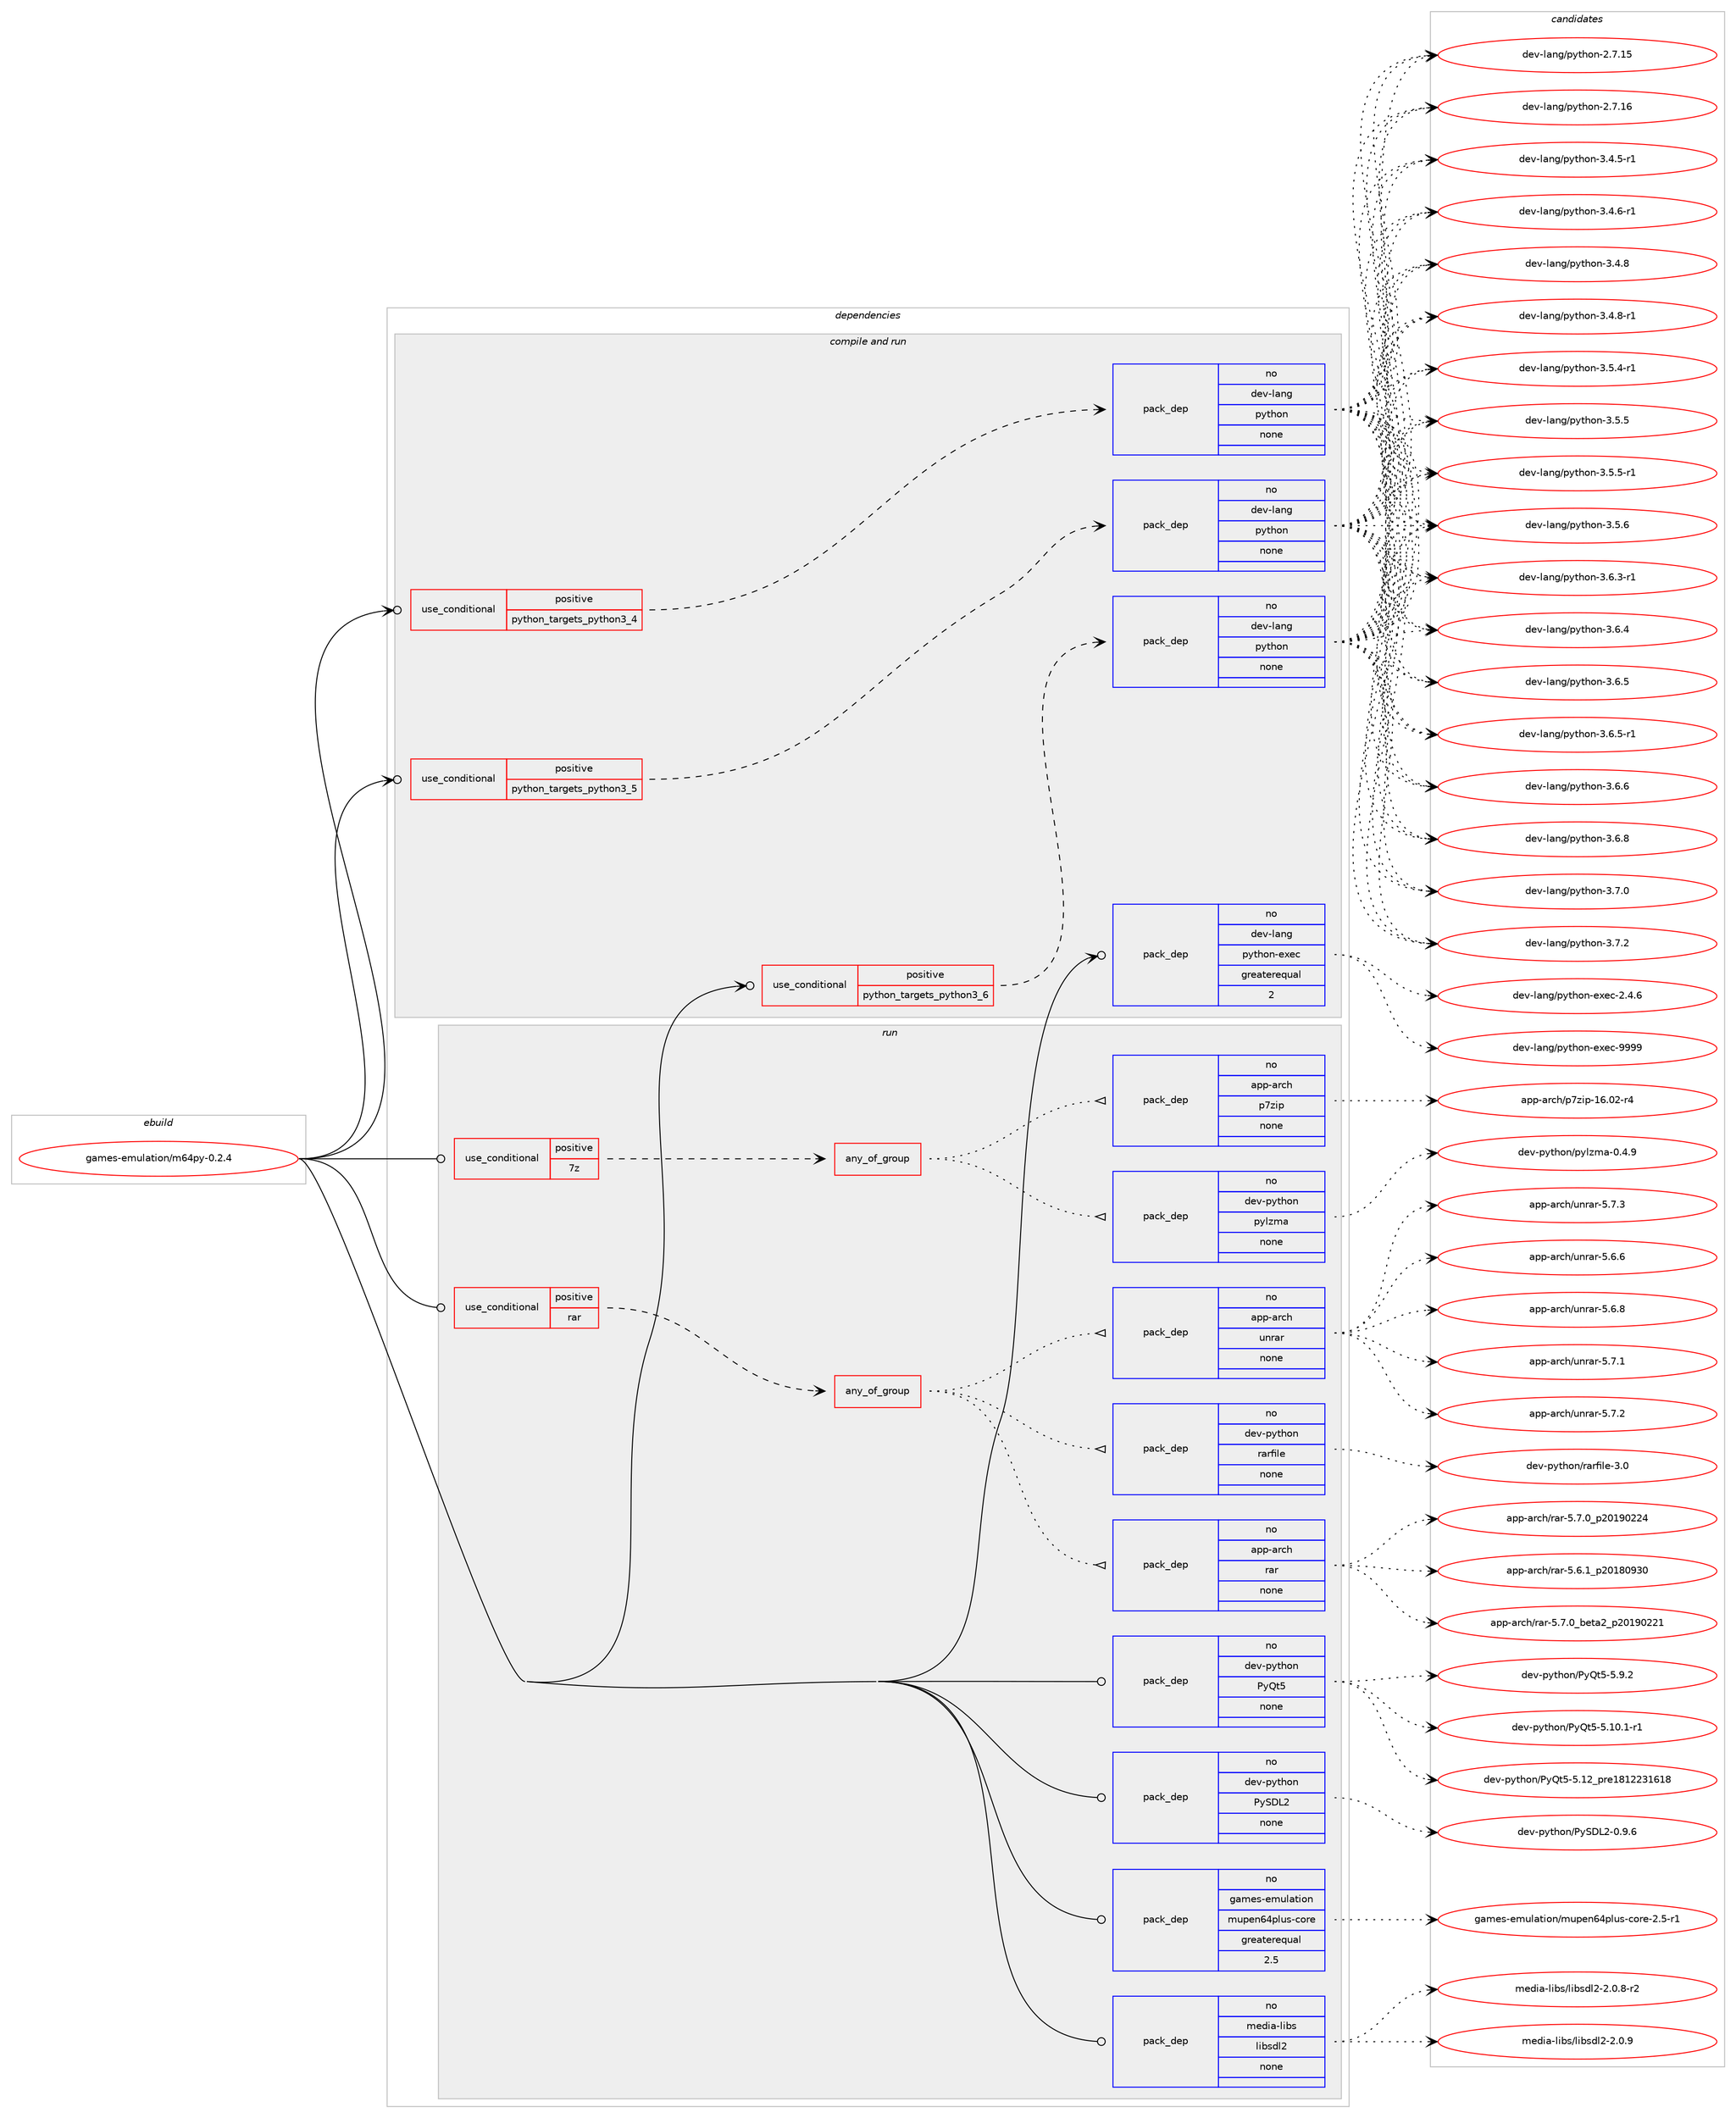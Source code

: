 digraph prolog {

# *************
# Graph options
# *************

newrank=true;
concentrate=true;
compound=true;
graph [rankdir=LR,fontname=Helvetica,fontsize=10,ranksep=1.5];#, ranksep=2.5, nodesep=0.2];
edge  [arrowhead=vee];
node  [fontname=Helvetica,fontsize=10];

# **********
# The ebuild
# **********

subgraph cluster_leftcol {
color=gray;
rank=same;
label=<<i>ebuild</i>>;
id [label="games-emulation/m64py-0.2.4", color=red, width=4, href="../games-emulation/m64py-0.2.4.svg"];
}

# ****************
# The dependencies
# ****************

subgraph cluster_midcol {
color=gray;
label=<<i>dependencies</i>>;
subgraph cluster_compile {
fillcolor="#eeeeee";
style=filled;
label=<<i>compile</i>>;
}
subgraph cluster_compileandrun {
fillcolor="#eeeeee";
style=filled;
label=<<i>compile and run</i>>;
subgraph cond426273 {
dependency1555894 [label=<<TABLE BORDER="0" CELLBORDER="1" CELLSPACING="0" CELLPADDING="4"><TR><TD ROWSPAN="3" CELLPADDING="10">use_conditional</TD></TR><TR><TD>positive</TD></TR><TR><TD>python_targets_python3_4</TD></TR></TABLE>>, shape=none, color=red];
subgraph pack1105775 {
dependency1555895 [label=<<TABLE BORDER="0" CELLBORDER="1" CELLSPACING="0" CELLPADDING="4" WIDTH="220"><TR><TD ROWSPAN="6" CELLPADDING="30">pack_dep</TD></TR><TR><TD WIDTH="110">no</TD></TR><TR><TD>dev-lang</TD></TR><TR><TD>python</TD></TR><TR><TD>none</TD></TR><TR><TD></TD></TR></TABLE>>, shape=none, color=blue];
}
dependency1555894:e -> dependency1555895:w [weight=20,style="dashed",arrowhead="vee"];
}
id:e -> dependency1555894:w [weight=20,style="solid",arrowhead="odotvee"];
subgraph cond426274 {
dependency1555896 [label=<<TABLE BORDER="0" CELLBORDER="1" CELLSPACING="0" CELLPADDING="4"><TR><TD ROWSPAN="3" CELLPADDING="10">use_conditional</TD></TR><TR><TD>positive</TD></TR><TR><TD>python_targets_python3_5</TD></TR></TABLE>>, shape=none, color=red];
subgraph pack1105776 {
dependency1555897 [label=<<TABLE BORDER="0" CELLBORDER="1" CELLSPACING="0" CELLPADDING="4" WIDTH="220"><TR><TD ROWSPAN="6" CELLPADDING="30">pack_dep</TD></TR><TR><TD WIDTH="110">no</TD></TR><TR><TD>dev-lang</TD></TR><TR><TD>python</TD></TR><TR><TD>none</TD></TR><TR><TD></TD></TR></TABLE>>, shape=none, color=blue];
}
dependency1555896:e -> dependency1555897:w [weight=20,style="dashed",arrowhead="vee"];
}
id:e -> dependency1555896:w [weight=20,style="solid",arrowhead="odotvee"];
subgraph cond426275 {
dependency1555898 [label=<<TABLE BORDER="0" CELLBORDER="1" CELLSPACING="0" CELLPADDING="4"><TR><TD ROWSPAN="3" CELLPADDING="10">use_conditional</TD></TR><TR><TD>positive</TD></TR><TR><TD>python_targets_python3_6</TD></TR></TABLE>>, shape=none, color=red];
subgraph pack1105777 {
dependency1555899 [label=<<TABLE BORDER="0" CELLBORDER="1" CELLSPACING="0" CELLPADDING="4" WIDTH="220"><TR><TD ROWSPAN="6" CELLPADDING="30">pack_dep</TD></TR><TR><TD WIDTH="110">no</TD></TR><TR><TD>dev-lang</TD></TR><TR><TD>python</TD></TR><TR><TD>none</TD></TR><TR><TD></TD></TR></TABLE>>, shape=none, color=blue];
}
dependency1555898:e -> dependency1555899:w [weight=20,style="dashed",arrowhead="vee"];
}
id:e -> dependency1555898:w [weight=20,style="solid",arrowhead="odotvee"];
subgraph pack1105778 {
dependency1555900 [label=<<TABLE BORDER="0" CELLBORDER="1" CELLSPACING="0" CELLPADDING="4" WIDTH="220"><TR><TD ROWSPAN="6" CELLPADDING="30">pack_dep</TD></TR><TR><TD WIDTH="110">no</TD></TR><TR><TD>dev-lang</TD></TR><TR><TD>python-exec</TD></TR><TR><TD>greaterequal</TD></TR><TR><TD>2</TD></TR></TABLE>>, shape=none, color=blue];
}
id:e -> dependency1555900:w [weight=20,style="solid",arrowhead="odotvee"];
}
subgraph cluster_run {
fillcolor="#eeeeee";
style=filled;
label=<<i>run</i>>;
subgraph cond426276 {
dependency1555901 [label=<<TABLE BORDER="0" CELLBORDER="1" CELLSPACING="0" CELLPADDING="4"><TR><TD ROWSPAN="3" CELLPADDING="10">use_conditional</TD></TR><TR><TD>positive</TD></TR><TR><TD>7z</TD></TR></TABLE>>, shape=none, color=red];
subgraph any23253 {
dependency1555902 [label=<<TABLE BORDER="0" CELLBORDER="1" CELLSPACING="0" CELLPADDING="4"><TR><TD CELLPADDING="10">any_of_group</TD></TR></TABLE>>, shape=none, color=red];subgraph pack1105779 {
dependency1555903 [label=<<TABLE BORDER="0" CELLBORDER="1" CELLSPACING="0" CELLPADDING="4" WIDTH="220"><TR><TD ROWSPAN="6" CELLPADDING="30">pack_dep</TD></TR><TR><TD WIDTH="110">no</TD></TR><TR><TD>dev-python</TD></TR><TR><TD>pylzma</TD></TR><TR><TD>none</TD></TR><TR><TD></TD></TR></TABLE>>, shape=none, color=blue];
}
dependency1555902:e -> dependency1555903:w [weight=20,style="dotted",arrowhead="oinv"];
subgraph pack1105780 {
dependency1555904 [label=<<TABLE BORDER="0" CELLBORDER="1" CELLSPACING="0" CELLPADDING="4" WIDTH="220"><TR><TD ROWSPAN="6" CELLPADDING="30">pack_dep</TD></TR><TR><TD WIDTH="110">no</TD></TR><TR><TD>app-arch</TD></TR><TR><TD>p7zip</TD></TR><TR><TD>none</TD></TR><TR><TD></TD></TR></TABLE>>, shape=none, color=blue];
}
dependency1555902:e -> dependency1555904:w [weight=20,style="dotted",arrowhead="oinv"];
}
dependency1555901:e -> dependency1555902:w [weight=20,style="dashed",arrowhead="vee"];
}
id:e -> dependency1555901:w [weight=20,style="solid",arrowhead="odot"];
subgraph cond426277 {
dependency1555905 [label=<<TABLE BORDER="0" CELLBORDER="1" CELLSPACING="0" CELLPADDING="4"><TR><TD ROWSPAN="3" CELLPADDING="10">use_conditional</TD></TR><TR><TD>positive</TD></TR><TR><TD>rar</TD></TR></TABLE>>, shape=none, color=red];
subgraph any23254 {
dependency1555906 [label=<<TABLE BORDER="0" CELLBORDER="1" CELLSPACING="0" CELLPADDING="4"><TR><TD CELLPADDING="10">any_of_group</TD></TR></TABLE>>, shape=none, color=red];subgraph pack1105781 {
dependency1555907 [label=<<TABLE BORDER="0" CELLBORDER="1" CELLSPACING="0" CELLPADDING="4" WIDTH="220"><TR><TD ROWSPAN="6" CELLPADDING="30">pack_dep</TD></TR><TR><TD WIDTH="110">no</TD></TR><TR><TD>dev-python</TD></TR><TR><TD>rarfile</TD></TR><TR><TD>none</TD></TR><TR><TD></TD></TR></TABLE>>, shape=none, color=blue];
}
dependency1555906:e -> dependency1555907:w [weight=20,style="dotted",arrowhead="oinv"];
subgraph pack1105782 {
dependency1555908 [label=<<TABLE BORDER="0" CELLBORDER="1" CELLSPACING="0" CELLPADDING="4" WIDTH="220"><TR><TD ROWSPAN="6" CELLPADDING="30">pack_dep</TD></TR><TR><TD WIDTH="110">no</TD></TR><TR><TD>app-arch</TD></TR><TR><TD>unrar</TD></TR><TR><TD>none</TD></TR><TR><TD></TD></TR></TABLE>>, shape=none, color=blue];
}
dependency1555906:e -> dependency1555908:w [weight=20,style="dotted",arrowhead="oinv"];
subgraph pack1105783 {
dependency1555909 [label=<<TABLE BORDER="0" CELLBORDER="1" CELLSPACING="0" CELLPADDING="4" WIDTH="220"><TR><TD ROWSPAN="6" CELLPADDING="30">pack_dep</TD></TR><TR><TD WIDTH="110">no</TD></TR><TR><TD>app-arch</TD></TR><TR><TD>rar</TD></TR><TR><TD>none</TD></TR><TR><TD></TD></TR></TABLE>>, shape=none, color=blue];
}
dependency1555906:e -> dependency1555909:w [weight=20,style="dotted",arrowhead="oinv"];
}
dependency1555905:e -> dependency1555906:w [weight=20,style="dashed",arrowhead="vee"];
}
id:e -> dependency1555905:w [weight=20,style="solid",arrowhead="odot"];
subgraph pack1105784 {
dependency1555910 [label=<<TABLE BORDER="0" CELLBORDER="1" CELLSPACING="0" CELLPADDING="4" WIDTH="220"><TR><TD ROWSPAN="6" CELLPADDING="30">pack_dep</TD></TR><TR><TD WIDTH="110">no</TD></TR><TR><TD>dev-python</TD></TR><TR><TD>PyQt5</TD></TR><TR><TD>none</TD></TR><TR><TD></TD></TR></TABLE>>, shape=none, color=blue];
}
id:e -> dependency1555910:w [weight=20,style="solid",arrowhead="odot"];
subgraph pack1105785 {
dependency1555911 [label=<<TABLE BORDER="0" CELLBORDER="1" CELLSPACING="0" CELLPADDING="4" WIDTH="220"><TR><TD ROWSPAN="6" CELLPADDING="30">pack_dep</TD></TR><TR><TD WIDTH="110">no</TD></TR><TR><TD>dev-python</TD></TR><TR><TD>PySDL2</TD></TR><TR><TD>none</TD></TR><TR><TD></TD></TR></TABLE>>, shape=none, color=blue];
}
id:e -> dependency1555911:w [weight=20,style="solid",arrowhead="odot"];
subgraph pack1105786 {
dependency1555912 [label=<<TABLE BORDER="0" CELLBORDER="1" CELLSPACING="0" CELLPADDING="4" WIDTH="220"><TR><TD ROWSPAN="6" CELLPADDING="30">pack_dep</TD></TR><TR><TD WIDTH="110">no</TD></TR><TR><TD>games-emulation</TD></TR><TR><TD>mupen64plus-core</TD></TR><TR><TD>greaterequal</TD></TR><TR><TD>2.5</TD></TR></TABLE>>, shape=none, color=blue];
}
id:e -> dependency1555912:w [weight=20,style="solid",arrowhead="odot"];
subgraph pack1105787 {
dependency1555913 [label=<<TABLE BORDER="0" CELLBORDER="1" CELLSPACING="0" CELLPADDING="4" WIDTH="220"><TR><TD ROWSPAN="6" CELLPADDING="30">pack_dep</TD></TR><TR><TD WIDTH="110">no</TD></TR><TR><TD>media-libs</TD></TR><TR><TD>libsdl2</TD></TR><TR><TD>none</TD></TR><TR><TD></TD></TR></TABLE>>, shape=none, color=blue];
}
id:e -> dependency1555913:w [weight=20,style="solid",arrowhead="odot"];
}
}

# **************
# The candidates
# **************

subgraph cluster_choices {
rank=same;
color=gray;
label=<<i>candidates</i>>;

subgraph choice1105775 {
color=black;
nodesep=1;
choice10010111845108971101034711212111610411111045504655464953 [label="dev-lang/python-2.7.15", color=red, width=4,href="../dev-lang/python-2.7.15.svg"];
choice10010111845108971101034711212111610411111045504655464954 [label="dev-lang/python-2.7.16", color=red, width=4,href="../dev-lang/python-2.7.16.svg"];
choice1001011184510897110103471121211161041111104551465246534511449 [label="dev-lang/python-3.4.5-r1", color=red, width=4,href="../dev-lang/python-3.4.5-r1.svg"];
choice1001011184510897110103471121211161041111104551465246544511449 [label="dev-lang/python-3.4.6-r1", color=red, width=4,href="../dev-lang/python-3.4.6-r1.svg"];
choice100101118451089711010347112121116104111110455146524656 [label="dev-lang/python-3.4.8", color=red, width=4,href="../dev-lang/python-3.4.8.svg"];
choice1001011184510897110103471121211161041111104551465246564511449 [label="dev-lang/python-3.4.8-r1", color=red, width=4,href="../dev-lang/python-3.4.8-r1.svg"];
choice1001011184510897110103471121211161041111104551465346524511449 [label="dev-lang/python-3.5.4-r1", color=red, width=4,href="../dev-lang/python-3.5.4-r1.svg"];
choice100101118451089711010347112121116104111110455146534653 [label="dev-lang/python-3.5.5", color=red, width=4,href="../dev-lang/python-3.5.5.svg"];
choice1001011184510897110103471121211161041111104551465346534511449 [label="dev-lang/python-3.5.5-r1", color=red, width=4,href="../dev-lang/python-3.5.5-r1.svg"];
choice100101118451089711010347112121116104111110455146534654 [label="dev-lang/python-3.5.6", color=red, width=4,href="../dev-lang/python-3.5.6.svg"];
choice1001011184510897110103471121211161041111104551465446514511449 [label="dev-lang/python-3.6.3-r1", color=red, width=4,href="../dev-lang/python-3.6.3-r1.svg"];
choice100101118451089711010347112121116104111110455146544652 [label="dev-lang/python-3.6.4", color=red, width=4,href="../dev-lang/python-3.6.4.svg"];
choice100101118451089711010347112121116104111110455146544653 [label="dev-lang/python-3.6.5", color=red, width=4,href="../dev-lang/python-3.6.5.svg"];
choice1001011184510897110103471121211161041111104551465446534511449 [label="dev-lang/python-3.6.5-r1", color=red, width=4,href="../dev-lang/python-3.6.5-r1.svg"];
choice100101118451089711010347112121116104111110455146544654 [label="dev-lang/python-3.6.6", color=red, width=4,href="../dev-lang/python-3.6.6.svg"];
choice100101118451089711010347112121116104111110455146544656 [label="dev-lang/python-3.6.8", color=red, width=4,href="../dev-lang/python-3.6.8.svg"];
choice100101118451089711010347112121116104111110455146554648 [label="dev-lang/python-3.7.0", color=red, width=4,href="../dev-lang/python-3.7.0.svg"];
choice100101118451089711010347112121116104111110455146554650 [label="dev-lang/python-3.7.2", color=red, width=4,href="../dev-lang/python-3.7.2.svg"];
dependency1555895:e -> choice10010111845108971101034711212111610411111045504655464953:w [style=dotted,weight="100"];
dependency1555895:e -> choice10010111845108971101034711212111610411111045504655464954:w [style=dotted,weight="100"];
dependency1555895:e -> choice1001011184510897110103471121211161041111104551465246534511449:w [style=dotted,weight="100"];
dependency1555895:e -> choice1001011184510897110103471121211161041111104551465246544511449:w [style=dotted,weight="100"];
dependency1555895:e -> choice100101118451089711010347112121116104111110455146524656:w [style=dotted,weight="100"];
dependency1555895:e -> choice1001011184510897110103471121211161041111104551465246564511449:w [style=dotted,weight="100"];
dependency1555895:e -> choice1001011184510897110103471121211161041111104551465346524511449:w [style=dotted,weight="100"];
dependency1555895:e -> choice100101118451089711010347112121116104111110455146534653:w [style=dotted,weight="100"];
dependency1555895:e -> choice1001011184510897110103471121211161041111104551465346534511449:w [style=dotted,weight="100"];
dependency1555895:e -> choice100101118451089711010347112121116104111110455146534654:w [style=dotted,weight="100"];
dependency1555895:e -> choice1001011184510897110103471121211161041111104551465446514511449:w [style=dotted,weight="100"];
dependency1555895:e -> choice100101118451089711010347112121116104111110455146544652:w [style=dotted,weight="100"];
dependency1555895:e -> choice100101118451089711010347112121116104111110455146544653:w [style=dotted,weight="100"];
dependency1555895:e -> choice1001011184510897110103471121211161041111104551465446534511449:w [style=dotted,weight="100"];
dependency1555895:e -> choice100101118451089711010347112121116104111110455146544654:w [style=dotted,weight="100"];
dependency1555895:e -> choice100101118451089711010347112121116104111110455146544656:w [style=dotted,weight="100"];
dependency1555895:e -> choice100101118451089711010347112121116104111110455146554648:w [style=dotted,weight="100"];
dependency1555895:e -> choice100101118451089711010347112121116104111110455146554650:w [style=dotted,weight="100"];
}
subgraph choice1105776 {
color=black;
nodesep=1;
choice10010111845108971101034711212111610411111045504655464953 [label="dev-lang/python-2.7.15", color=red, width=4,href="../dev-lang/python-2.7.15.svg"];
choice10010111845108971101034711212111610411111045504655464954 [label="dev-lang/python-2.7.16", color=red, width=4,href="../dev-lang/python-2.7.16.svg"];
choice1001011184510897110103471121211161041111104551465246534511449 [label="dev-lang/python-3.4.5-r1", color=red, width=4,href="../dev-lang/python-3.4.5-r1.svg"];
choice1001011184510897110103471121211161041111104551465246544511449 [label="dev-lang/python-3.4.6-r1", color=red, width=4,href="../dev-lang/python-3.4.6-r1.svg"];
choice100101118451089711010347112121116104111110455146524656 [label="dev-lang/python-3.4.8", color=red, width=4,href="../dev-lang/python-3.4.8.svg"];
choice1001011184510897110103471121211161041111104551465246564511449 [label="dev-lang/python-3.4.8-r1", color=red, width=4,href="../dev-lang/python-3.4.8-r1.svg"];
choice1001011184510897110103471121211161041111104551465346524511449 [label="dev-lang/python-3.5.4-r1", color=red, width=4,href="../dev-lang/python-3.5.4-r1.svg"];
choice100101118451089711010347112121116104111110455146534653 [label="dev-lang/python-3.5.5", color=red, width=4,href="../dev-lang/python-3.5.5.svg"];
choice1001011184510897110103471121211161041111104551465346534511449 [label="dev-lang/python-3.5.5-r1", color=red, width=4,href="../dev-lang/python-3.5.5-r1.svg"];
choice100101118451089711010347112121116104111110455146534654 [label="dev-lang/python-3.5.6", color=red, width=4,href="../dev-lang/python-3.5.6.svg"];
choice1001011184510897110103471121211161041111104551465446514511449 [label="dev-lang/python-3.6.3-r1", color=red, width=4,href="../dev-lang/python-3.6.3-r1.svg"];
choice100101118451089711010347112121116104111110455146544652 [label="dev-lang/python-3.6.4", color=red, width=4,href="../dev-lang/python-3.6.4.svg"];
choice100101118451089711010347112121116104111110455146544653 [label="dev-lang/python-3.6.5", color=red, width=4,href="../dev-lang/python-3.6.5.svg"];
choice1001011184510897110103471121211161041111104551465446534511449 [label="dev-lang/python-3.6.5-r1", color=red, width=4,href="../dev-lang/python-3.6.5-r1.svg"];
choice100101118451089711010347112121116104111110455146544654 [label="dev-lang/python-3.6.6", color=red, width=4,href="../dev-lang/python-3.6.6.svg"];
choice100101118451089711010347112121116104111110455146544656 [label="dev-lang/python-3.6.8", color=red, width=4,href="../dev-lang/python-3.6.8.svg"];
choice100101118451089711010347112121116104111110455146554648 [label="dev-lang/python-3.7.0", color=red, width=4,href="../dev-lang/python-3.7.0.svg"];
choice100101118451089711010347112121116104111110455146554650 [label="dev-lang/python-3.7.2", color=red, width=4,href="../dev-lang/python-3.7.2.svg"];
dependency1555897:e -> choice10010111845108971101034711212111610411111045504655464953:w [style=dotted,weight="100"];
dependency1555897:e -> choice10010111845108971101034711212111610411111045504655464954:w [style=dotted,weight="100"];
dependency1555897:e -> choice1001011184510897110103471121211161041111104551465246534511449:w [style=dotted,weight="100"];
dependency1555897:e -> choice1001011184510897110103471121211161041111104551465246544511449:w [style=dotted,weight="100"];
dependency1555897:e -> choice100101118451089711010347112121116104111110455146524656:w [style=dotted,weight="100"];
dependency1555897:e -> choice1001011184510897110103471121211161041111104551465246564511449:w [style=dotted,weight="100"];
dependency1555897:e -> choice1001011184510897110103471121211161041111104551465346524511449:w [style=dotted,weight="100"];
dependency1555897:e -> choice100101118451089711010347112121116104111110455146534653:w [style=dotted,weight="100"];
dependency1555897:e -> choice1001011184510897110103471121211161041111104551465346534511449:w [style=dotted,weight="100"];
dependency1555897:e -> choice100101118451089711010347112121116104111110455146534654:w [style=dotted,weight="100"];
dependency1555897:e -> choice1001011184510897110103471121211161041111104551465446514511449:w [style=dotted,weight="100"];
dependency1555897:e -> choice100101118451089711010347112121116104111110455146544652:w [style=dotted,weight="100"];
dependency1555897:e -> choice100101118451089711010347112121116104111110455146544653:w [style=dotted,weight="100"];
dependency1555897:e -> choice1001011184510897110103471121211161041111104551465446534511449:w [style=dotted,weight="100"];
dependency1555897:e -> choice100101118451089711010347112121116104111110455146544654:w [style=dotted,weight="100"];
dependency1555897:e -> choice100101118451089711010347112121116104111110455146544656:w [style=dotted,weight="100"];
dependency1555897:e -> choice100101118451089711010347112121116104111110455146554648:w [style=dotted,weight="100"];
dependency1555897:e -> choice100101118451089711010347112121116104111110455146554650:w [style=dotted,weight="100"];
}
subgraph choice1105777 {
color=black;
nodesep=1;
choice10010111845108971101034711212111610411111045504655464953 [label="dev-lang/python-2.7.15", color=red, width=4,href="../dev-lang/python-2.7.15.svg"];
choice10010111845108971101034711212111610411111045504655464954 [label="dev-lang/python-2.7.16", color=red, width=4,href="../dev-lang/python-2.7.16.svg"];
choice1001011184510897110103471121211161041111104551465246534511449 [label="dev-lang/python-3.4.5-r1", color=red, width=4,href="../dev-lang/python-3.4.5-r1.svg"];
choice1001011184510897110103471121211161041111104551465246544511449 [label="dev-lang/python-3.4.6-r1", color=red, width=4,href="../dev-lang/python-3.4.6-r1.svg"];
choice100101118451089711010347112121116104111110455146524656 [label="dev-lang/python-3.4.8", color=red, width=4,href="../dev-lang/python-3.4.8.svg"];
choice1001011184510897110103471121211161041111104551465246564511449 [label="dev-lang/python-3.4.8-r1", color=red, width=4,href="../dev-lang/python-3.4.8-r1.svg"];
choice1001011184510897110103471121211161041111104551465346524511449 [label="dev-lang/python-3.5.4-r1", color=red, width=4,href="../dev-lang/python-3.5.4-r1.svg"];
choice100101118451089711010347112121116104111110455146534653 [label="dev-lang/python-3.5.5", color=red, width=4,href="../dev-lang/python-3.5.5.svg"];
choice1001011184510897110103471121211161041111104551465346534511449 [label="dev-lang/python-3.5.5-r1", color=red, width=4,href="../dev-lang/python-3.5.5-r1.svg"];
choice100101118451089711010347112121116104111110455146534654 [label="dev-lang/python-3.5.6", color=red, width=4,href="../dev-lang/python-3.5.6.svg"];
choice1001011184510897110103471121211161041111104551465446514511449 [label="dev-lang/python-3.6.3-r1", color=red, width=4,href="../dev-lang/python-3.6.3-r1.svg"];
choice100101118451089711010347112121116104111110455146544652 [label="dev-lang/python-3.6.4", color=red, width=4,href="../dev-lang/python-3.6.4.svg"];
choice100101118451089711010347112121116104111110455146544653 [label="dev-lang/python-3.6.5", color=red, width=4,href="../dev-lang/python-3.6.5.svg"];
choice1001011184510897110103471121211161041111104551465446534511449 [label="dev-lang/python-3.6.5-r1", color=red, width=4,href="../dev-lang/python-3.6.5-r1.svg"];
choice100101118451089711010347112121116104111110455146544654 [label="dev-lang/python-3.6.6", color=red, width=4,href="../dev-lang/python-3.6.6.svg"];
choice100101118451089711010347112121116104111110455146544656 [label="dev-lang/python-3.6.8", color=red, width=4,href="../dev-lang/python-3.6.8.svg"];
choice100101118451089711010347112121116104111110455146554648 [label="dev-lang/python-3.7.0", color=red, width=4,href="../dev-lang/python-3.7.0.svg"];
choice100101118451089711010347112121116104111110455146554650 [label="dev-lang/python-3.7.2", color=red, width=4,href="../dev-lang/python-3.7.2.svg"];
dependency1555899:e -> choice10010111845108971101034711212111610411111045504655464953:w [style=dotted,weight="100"];
dependency1555899:e -> choice10010111845108971101034711212111610411111045504655464954:w [style=dotted,weight="100"];
dependency1555899:e -> choice1001011184510897110103471121211161041111104551465246534511449:w [style=dotted,weight="100"];
dependency1555899:e -> choice1001011184510897110103471121211161041111104551465246544511449:w [style=dotted,weight="100"];
dependency1555899:e -> choice100101118451089711010347112121116104111110455146524656:w [style=dotted,weight="100"];
dependency1555899:e -> choice1001011184510897110103471121211161041111104551465246564511449:w [style=dotted,weight="100"];
dependency1555899:e -> choice1001011184510897110103471121211161041111104551465346524511449:w [style=dotted,weight="100"];
dependency1555899:e -> choice100101118451089711010347112121116104111110455146534653:w [style=dotted,weight="100"];
dependency1555899:e -> choice1001011184510897110103471121211161041111104551465346534511449:w [style=dotted,weight="100"];
dependency1555899:e -> choice100101118451089711010347112121116104111110455146534654:w [style=dotted,weight="100"];
dependency1555899:e -> choice1001011184510897110103471121211161041111104551465446514511449:w [style=dotted,weight="100"];
dependency1555899:e -> choice100101118451089711010347112121116104111110455146544652:w [style=dotted,weight="100"];
dependency1555899:e -> choice100101118451089711010347112121116104111110455146544653:w [style=dotted,weight="100"];
dependency1555899:e -> choice1001011184510897110103471121211161041111104551465446534511449:w [style=dotted,weight="100"];
dependency1555899:e -> choice100101118451089711010347112121116104111110455146544654:w [style=dotted,weight="100"];
dependency1555899:e -> choice100101118451089711010347112121116104111110455146544656:w [style=dotted,weight="100"];
dependency1555899:e -> choice100101118451089711010347112121116104111110455146554648:w [style=dotted,weight="100"];
dependency1555899:e -> choice100101118451089711010347112121116104111110455146554650:w [style=dotted,weight="100"];
}
subgraph choice1105778 {
color=black;
nodesep=1;
choice1001011184510897110103471121211161041111104510112010199455046524654 [label="dev-lang/python-exec-2.4.6", color=red, width=4,href="../dev-lang/python-exec-2.4.6.svg"];
choice10010111845108971101034711212111610411111045101120101994557575757 [label="dev-lang/python-exec-9999", color=red, width=4,href="../dev-lang/python-exec-9999.svg"];
dependency1555900:e -> choice1001011184510897110103471121211161041111104510112010199455046524654:w [style=dotted,weight="100"];
dependency1555900:e -> choice10010111845108971101034711212111610411111045101120101994557575757:w [style=dotted,weight="100"];
}
subgraph choice1105779 {
color=black;
nodesep=1;
choice100101118451121211161041111104711212110812210997454846524657 [label="dev-python/pylzma-0.4.9", color=red, width=4,href="../dev-python/pylzma-0.4.9.svg"];
dependency1555903:e -> choice100101118451121211161041111104711212110812210997454846524657:w [style=dotted,weight="100"];
}
subgraph choice1105780 {
color=black;
nodesep=1;
choice9711211245971149910447112551221051124549544648504511452 [label="app-arch/p7zip-16.02-r4", color=red, width=4,href="../app-arch/p7zip-16.02-r4.svg"];
dependency1555904:e -> choice9711211245971149910447112551221051124549544648504511452:w [style=dotted,weight="100"];
}
subgraph choice1105781 {
color=black;
nodesep=1;
choice10010111845112121116104111110471149711410210510810145514648 [label="dev-python/rarfile-3.0", color=red, width=4,href="../dev-python/rarfile-3.0.svg"];
dependency1555907:e -> choice10010111845112121116104111110471149711410210510810145514648:w [style=dotted,weight="100"];
}
subgraph choice1105782 {
color=black;
nodesep=1;
choice971121124597114991044711711011497114455346544654 [label="app-arch/unrar-5.6.6", color=red, width=4,href="../app-arch/unrar-5.6.6.svg"];
choice971121124597114991044711711011497114455346544656 [label="app-arch/unrar-5.6.8", color=red, width=4,href="../app-arch/unrar-5.6.8.svg"];
choice971121124597114991044711711011497114455346554649 [label="app-arch/unrar-5.7.1", color=red, width=4,href="../app-arch/unrar-5.7.1.svg"];
choice971121124597114991044711711011497114455346554650 [label="app-arch/unrar-5.7.2", color=red, width=4,href="../app-arch/unrar-5.7.2.svg"];
choice971121124597114991044711711011497114455346554651 [label="app-arch/unrar-5.7.3", color=red, width=4,href="../app-arch/unrar-5.7.3.svg"];
dependency1555908:e -> choice971121124597114991044711711011497114455346544654:w [style=dotted,weight="100"];
dependency1555908:e -> choice971121124597114991044711711011497114455346544656:w [style=dotted,weight="100"];
dependency1555908:e -> choice971121124597114991044711711011497114455346554649:w [style=dotted,weight="100"];
dependency1555908:e -> choice971121124597114991044711711011497114455346554650:w [style=dotted,weight="100"];
dependency1555908:e -> choice971121124597114991044711711011497114455346554651:w [style=dotted,weight="100"];
}
subgraph choice1105783 {
color=black;
nodesep=1;
choice971121124597114991044711497114455346544649951125048495648575148 [label="app-arch/rar-5.6.1_p20180930", color=red, width=4,href="../app-arch/rar-5.6.1_p20180930.svg"];
choice97112112459711499104471149711445534655464895981011169750951125048495748505049 [label="app-arch/rar-5.7.0_beta2_p20190221", color=red, width=4,href="../app-arch/rar-5.7.0_beta2_p20190221.svg"];
choice971121124597114991044711497114455346554648951125048495748505052 [label="app-arch/rar-5.7.0_p20190224", color=red, width=4,href="../app-arch/rar-5.7.0_p20190224.svg"];
dependency1555909:e -> choice971121124597114991044711497114455346544649951125048495648575148:w [style=dotted,weight="100"];
dependency1555909:e -> choice97112112459711499104471149711445534655464895981011169750951125048495748505049:w [style=dotted,weight="100"];
dependency1555909:e -> choice971121124597114991044711497114455346554648951125048495748505052:w [style=dotted,weight="100"];
}
subgraph choice1105784 {
color=black;
nodesep=1;
choice1001011184511212111610411111047801218111653455346494846494511449 [label="dev-python/PyQt5-5.10.1-r1", color=red, width=4,href="../dev-python/PyQt5-5.10.1-r1.svg"];
choice100101118451121211161041111104780121811165345534649509511211410149564950505149544956 [label="dev-python/PyQt5-5.12_pre1812231618", color=red, width=4,href="../dev-python/PyQt5-5.12_pre1812231618.svg"];
choice1001011184511212111610411111047801218111653455346574650 [label="dev-python/PyQt5-5.9.2", color=red, width=4,href="../dev-python/PyQt5-5.9.2.svg"];
dependency1555910:e -> choice1001011184511212111610411111047801218111653455346494846494511449:w [style=dotted,weight="100"];
dependency1555910:e -> choice100101118451121211161041111104780121811165345534649509511211410149564950505149544956:w [style=dotted,weight="100"];
dependency1555910:e -> choice1001011184511212111610411111047801218111653455346574650:w [style=dotted,weight="100"];
}
subgraph choice1105785 {
color=black;
nodesep=1;
choice10010111845112121116104111110478012183687650454846574654 [label="dev-python/PySDL2-0.9.6", color=red, width=4,href="../dev-python/PySDL2-0.9.6.svg"];
dependency1555911:e -> choice10010111845112121116104111110478012183687650454846574654:w [style=dotted,weight="100"];
}
subgraph choice1105786 {
color=black;
nodesep=1;
choice1039710910111545101109117108971161051111104710911711210111054521121081171154599111114101455046534511449 [label="games-emulation/mupen64plus-core-2.5-r1", color=red, width=4,href="../games-emulation/mupen64plus-core-2.5-r1.svg"];
dependency1555912:e -> choice1039710910111545101109117108971161051111104710911711210111054521121081171154599111114101455046534511449:w [style=dotted,weight="100"];
}
subgraph choice1105787 {
color=black;
nodesep=1;
choice1091011001059745108105981154710810598115100108504550464846564511450 [label="media-libs/libsdl2-2.0.8-r2", color=red, width=4,href="../media-libs/libsdl2-2.0.8-r2.svg"];
choice109101100105974510810598115471081059811510010850455046484657 [label="media-libs/libsdl2-2.0.9", color=red, width=4,href="../media-libs/libsdl2-2.0.9.svg"];
dependency1555913:e -> choice1091011001059745108105981154710810598115100108504550464846564511450:w [style=dotted,weight="100"];
dependency1555913:e -> choice109101100105974510810598115471081059811510010850455046484657:w [style=dotted,weight="100"];
}
}

}

